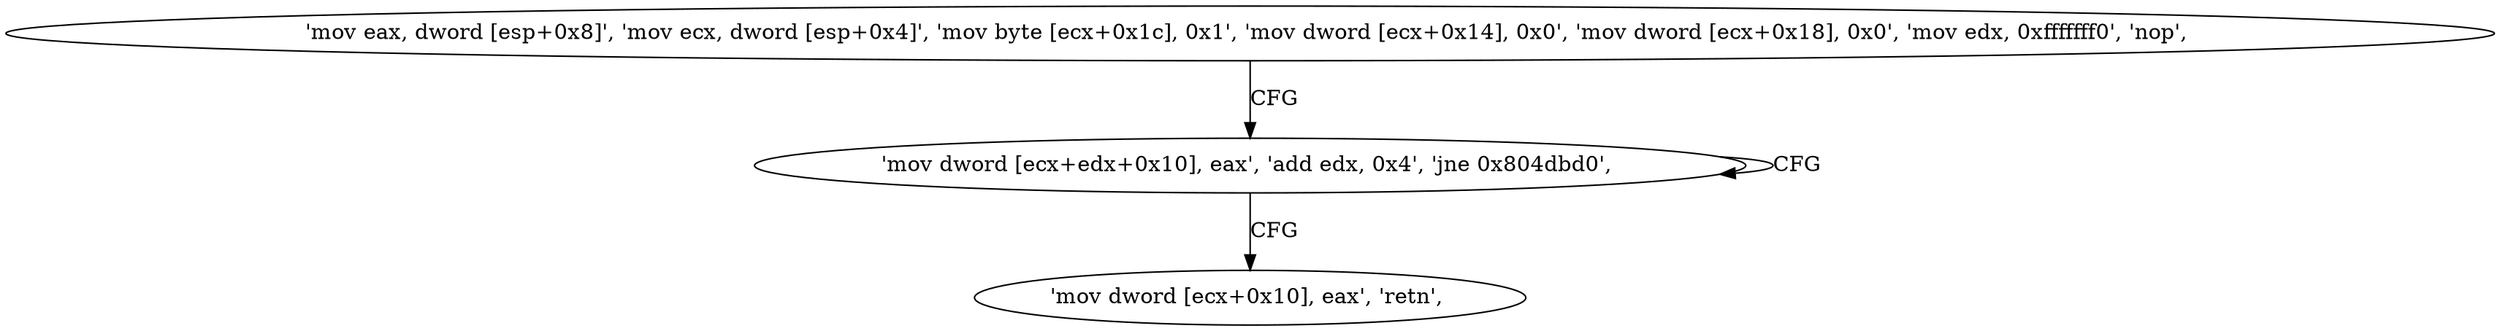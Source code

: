 digraph "func" {
"134536112" [label = "'mov eax, dword [esp+0x8]', 'mov ecx, dword [esp+0x4]', 'mov byte [ecx+0x1c], 0x1', 'mov dword [ecx+0x14], 0x0', 'mov dword [ecx+0x18], 0x0', 'mov edx, 0xfffffff0', 'nop', " ]
"134536144" [label = "'mov dword [ecx+edx+0x10], eax', 'add edx, 0x4', 'jne 0x804dbd0', " ]
"134536153" [label = "'mov dword [ecx+0x10], eax', 'retn', " ]
"134536112" -> "134536144" [ label = "CFG" ]
"134536144" -> "134536144" [ label = "CFG" ]
"134536144" -> "134536153" [ label = "CFG" ]
}
